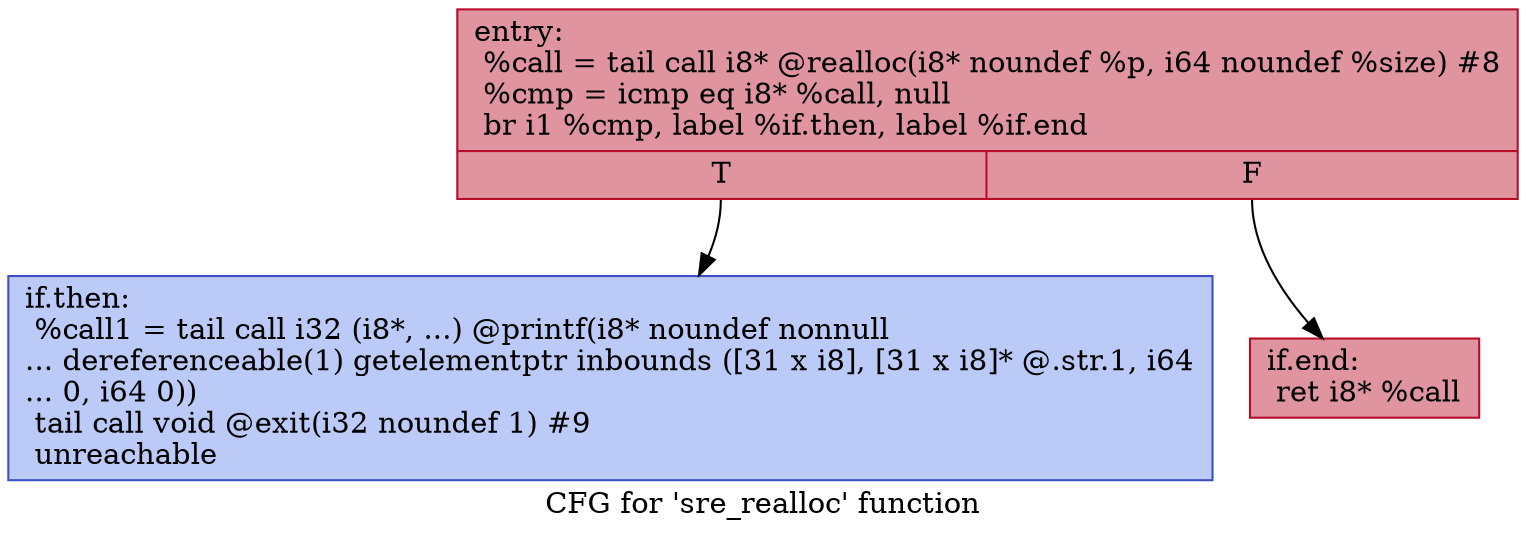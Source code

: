 digraph "CFG for 'sre_realloc' function" {
	label="CFG for 'sre_realloc' function";

	Node0x555684a06800 [shape=record,color="#b70d28ff", style=filled, fillcolor="#b70d2870",label="{entry:\l  %call = tail call i8* @realloc(i8* noundef %p, i64 noundef %size) #8\l  %cmp = icmp eq i8* %call, null\l  br i1 %cmp, label %if.then, label %if.end\l|{<s0>T|<s1>F}}"];
	Node0x555684a06800:s0 -> Node0x5556849f4ab0;
	Node0x555684a06800:s1 -> Node0x5556849f4b00;
	Node0x5556849f4ab0 [shape=record,color="#3d50c3ff", style=filled, fillcolor="#6687ed70",label="{if.then:                                          \l  %call1 = tail call i32 (i8*, ...) @printf(i8* noundef nonnull\l... dereferenceable(1) getelementptr inbounds ([31 x i8], [31 x i8]* @.str.1, i64\l... 0, i64 0))\l  tail call void @exit(i32 noundef 1) #9\l  unreachable\l}"];
	Node0x5556849f4b00 [shape=record,color="#b70d28ff", style=filled, fillcolor="#b70d2870",label="{if.end:                                           \l  ret i8* %call\l}"];
}
